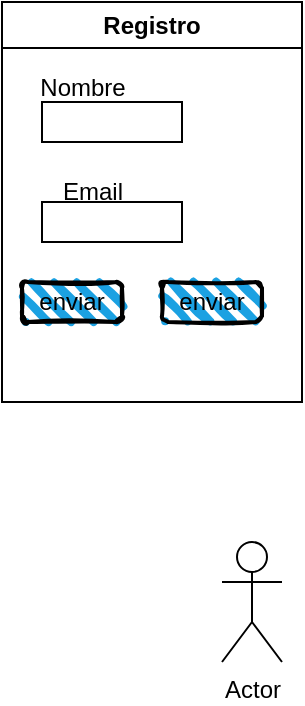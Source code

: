 <mxfile version="21.6.1" type="github">
  <diagram name="Página-1" id="iCWF2OASFUzqBn4Qq3Wk">
    <mxGraphModel dx="1114" dy="584" grid="1" gridSize="10" guides="1" tooltips="1" connect="1" arrows="1" fold="1" page="1" pageScale="1" pageWidth="827" pageHeight="1169" math="0" shadow="0">
      <root>
        <mxCell id="0" />
        <mxCell id="1" parent="0" />
        <mxCell id="Hev8tEymv11EYS9qXBb5-1" value="Registro" style="swimlane;whiteSpace=wrap;html=1;" vertex="1" parent="1">
          <mxGeometry x="50" y="20" width="150" height="200" as="geometry" />
        </mxCell>
        <mxCell id="Hev8tEymv11EYS9qXBb5-6" value="" style="whiteSpace=wrap;html=1;" vertex="1" parent="Hev8tEymv11EYS9qXBb5-1">
          <mxGeometry x="20" y="50" width="70" height="20" as="geometry" />
        </mxCell>
        <mxCell id="Hev8tEymv11EYS9qXBb5-8" value="" style="whiteSpace=wrap;html=1;" vertex="1" parent="Hev8tEymv11EYS9qXBb5-1">
          <mxGeometry x="20" y="100" width="70" height="20" as="geometry" />
        </mxCell>
        <mxCell id="Hev8tEymv11EYS9qXBb5-11" value="Email" style="text;html=1;align=center;verticalAlign=middle;resizable=0;points=[];autosize=1;strokeColor=none;fillColor=none;" vertex="1" parent="Hev8tEymv11EYS9qXBb5-1">
          <mxGeometry x="20" y="80" width="50" height="30" as="geometry" />
        </mxCell>
        <mxCell id="Hev8tEymv11EYS9qXBb5-12" value="enviar" style="rounded=1;whiteSpace=wrap;html=1;strokeWidth=2;fillWeight=4;hachureGap=8;hachureAngle=45;fillColor=#1ba1e2;sketch=1;" vertex="1" parent="Hev8tEymv11EYS9qXBb5-1">
          <mxGeometry x="10" y="140" width="50" height="20" as="geometry" />
        </mxCell>
        <mxCell id="Hev8tEymv11EYS9qXBb5-13" value="enviar" style="rounded=1;whiteSpace=wrap;html=1;strokeWidth=2;fillWeight=4;hachureGap=8;hachureAngle=45;fillColor=#1ba1e2;sketch=1;" vertex="1" parent="Hev8tEymv11EYS9qXBb5-1">
          <mxGeometry x="80" y="140" width="50" height="20" as="geometry" />
        </mxCell>
        <mxCell id="Hev8tEymv11EYS9qXBb5-2" value="Actor" style="shape=umlActor;verticalLabelPosition=bottom;verticalAlign=top;html=1;outlineConnect=0;" vertex="1" parent="1">
          <mxGeometry x="160" y="290" width="30" height="60" as="geometry" />
        </mxCell>
        <mxCell id="Hev8tEymv11EYS9qXBb5-9" value="Nombre" style="text;html=1;align=center;verticalAlign=middle;resizable=0;points=[];autosize=1;strokeColor=none;fillColor=none;" vertex="1" parent="1">
          <mxGeometry x="55" y="48" width="70" height="30" as="geometry" />
        </mxCell>
      </root>
    </mxGraphModel>
  </diagram>
</mxfile>
